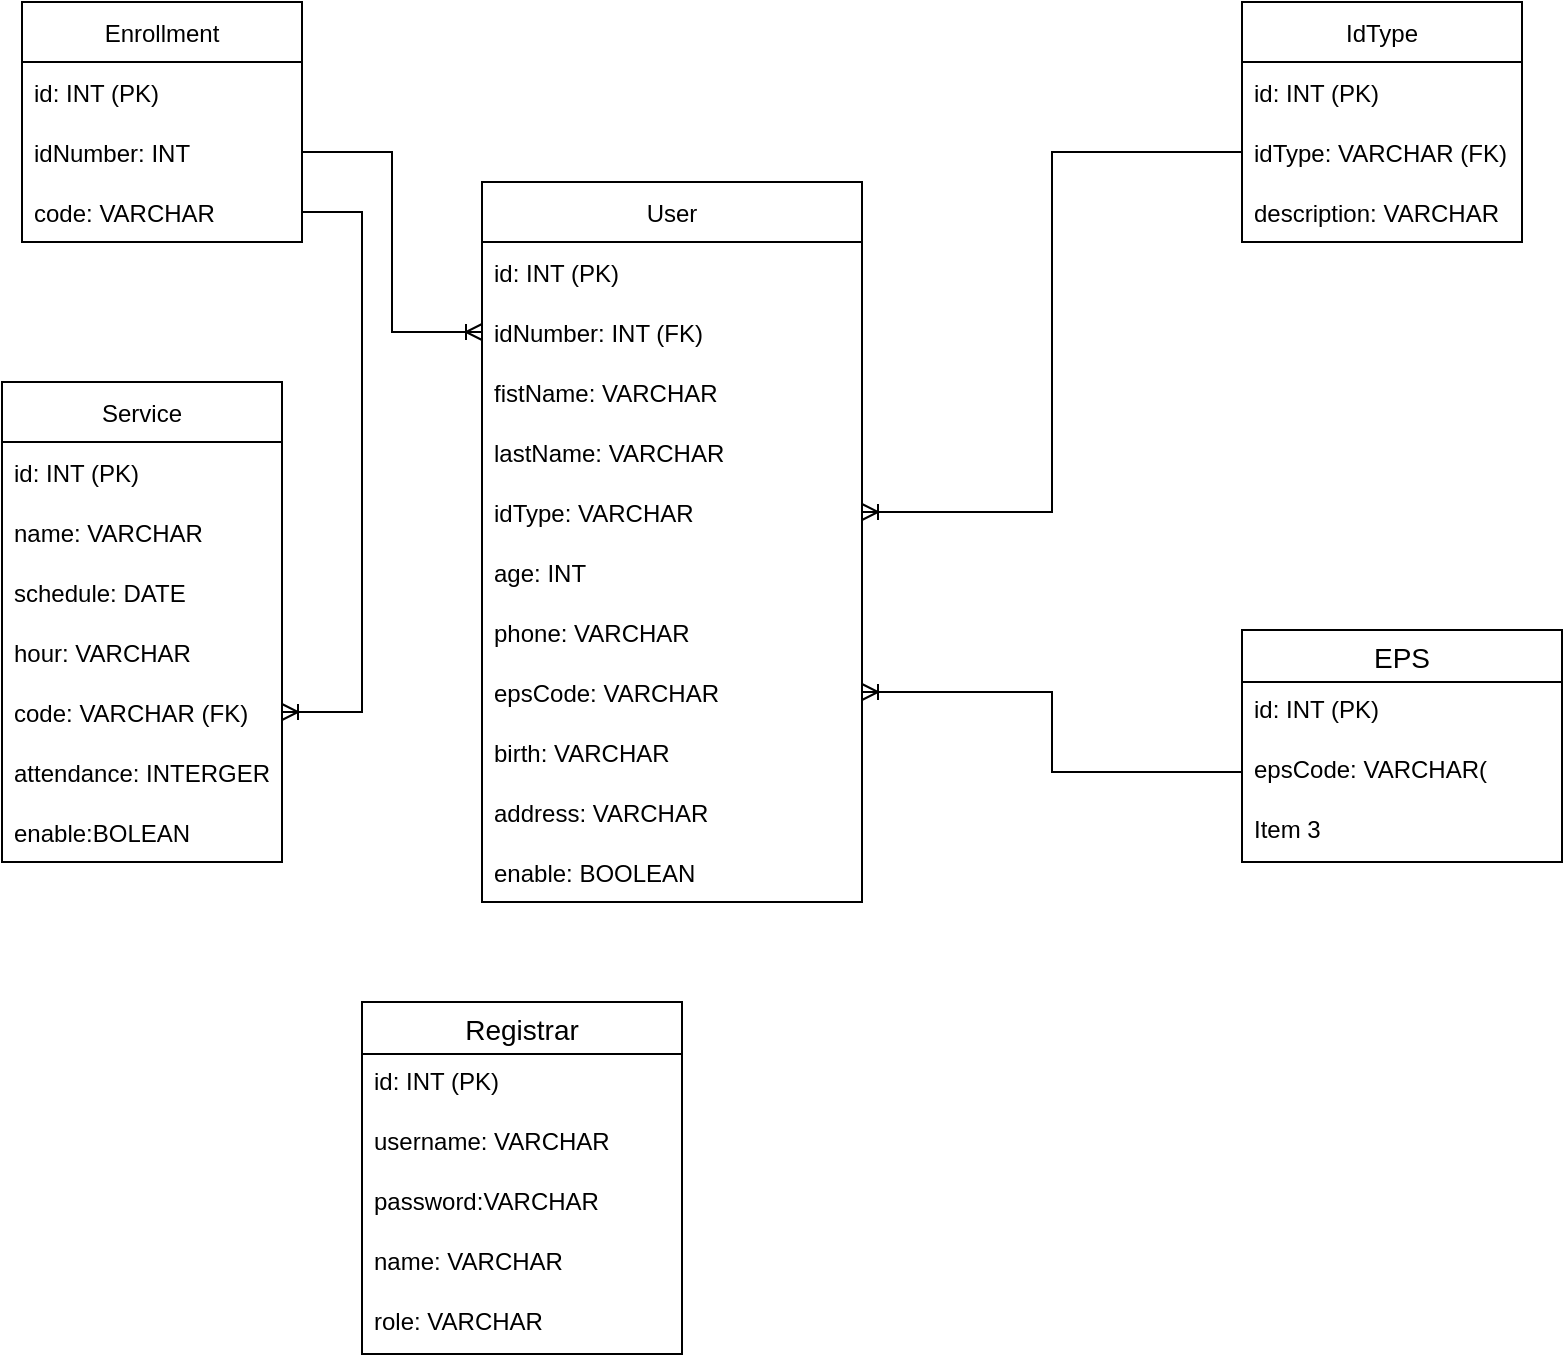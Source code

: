 <mxfile version="15.4.3" type="device"><diagram id="PCqkrT5tQFzQaadp6Cia" name="Page-1"><mxGraphModel dx="1102" dy="609" grid="1" gridSize="10" guides="1" tooltips="1" connect="1" arrows="1" fold="1" page="1" pageScale="1" pageWidth="827" pageHeight="1169" math="0" shadow="0"><root><mxCell id="0"/><mxCell id="1" parent="0"/><mxCell id="ZXxRpKYOMVrACz2pu9qh-1" value="User" style="swimlane;fontStyle=0;childLayout=stackLayout;horizontal=1;startSize=30;horizontalStack=0;resizeParent=1;resizeParentMax=0;resizeLast=0;collapsible=1;marginBottom=0;" parent="1" vertex="1"><mxGeometry x="260" y="120" width="190" height="360" as="geometry"><mxRectangle x="340" y="260" width="60" height="30" as="alternateBounds"/></mxGeometry></mxCell><mxCell id="jz2ifAdX_WxSJopDc1PO-10" value="id: INT (PK)" style="text;strokeColor=none;fillColor=none;align=left;verticalAlign=middle;spacingLeft=4;spacingRight=4;overflow=hidden;points=[[0,0.5],[1,0.5]];portConstraint=eastwest;rotatable=0;" vertex="1" parent="ZXxRpKYOMVrACz2pu9qh-1"><mxGeometry y="30" width="190" height="30" as="geometry"/></mxCell><mxCell id="ZXxRpKYOMVrACz2pu9qh-2" value="idNumber: INT (FK)" style="text;strokeColor=none;fillColor=none;align=left;verticalAlign=middle;spacingLeft=4;spacingRight=4;overflow=hidden;points=[[0,0.5],[1,0.5]];portConstraint=eastwest;rotatable=0;" parent="ZXxRpKYOMVrACz2pu9qh-1" vertex="1"><mxGeometry y="60" width="190" height="30" as="geometry"/></mxCell><mxCell id="ZXxRpKYOMVrACz2pu9qh-3" value="fistName: VARCHAR               " style="text;strokeColor=none;fillColor=none;align=left;verticalAlign=middle;spacingLeft=4;spacingRight=4;overflow=hidden;points=[[0,0.5],[1,0.5]];portConstraint=eastwest;rotatable=0;" parent="ZXxRpKYOMVrACz2pu9qh-1" vertex="1"><mxGeometry y="90" width="190" height="30" as="geometry"/></mxCell><mxCell id="ZXxRpKYOMVrACz2pu9qh-4" value="lastName: VARCHAR" style="text;strokeColor=none;fillColor=none;align=left;verticalAlign=middle;spacingLeft=4;spacingRight=4;overflow=hidden;points=[[0,0.5],[1,0.5]];portConstraint=eastwest;rotatable=0;" parent="ZXxRpKYOMVrACz2pu9qh-1" vertex="1"><mxGeometry y="120" width="190" height="30" as="geometry"/></mxCell><mxCell id="ZXxRpKYOMVrACz2pu9qh-37" value="idType: VARCHAR" style="text;strokeColor=none;fillColor=none;align=left;verticalAlign=middle;spacingLeft=4;spacingRight=4;overflow=hidden;points=[[0,0.5],[1,0.5]];portConstraint=eastwest;rotatable=0;" parent="ZXxRpKYOMVrACz2pu9qh-1" vertex="1"><mxGeometry y="150" width="190" height="30" as="geometry"/></mxCell><mxCell id="ZXxRpKYOMVrACz2pu9qh-14" value="age: INT" style="text;strokeColor=none;fillColor=none;align=left;verticalAlign=middle;spacingLeft=4;spacingRight=4;overflow=hidden;points=[[0,0.5],[1,0.5]];portConstraint=eastwest;rotatable=0;" parent="ZXxRpKYOMVrACz2pu9qh-1" vertex="1"><mxGeometry y="180" width="190" height="30" as="geometry"/></mxCell><mxCell id="ZXxRpKYOMVrACz2pu9qh-13" value="phone: VARCHAR" style="text;strokeColor=none;fillColor=none;align=left;verticalAlign=middle;spacingLeft=4;spacingRight=4;overflow=hidden;points=[[0,0.5],[1,0.5]];portConstraint=eastwest;rotatable=0;" parent="ZXxRpKYOMVrACz2pu9qh-1" vertex="1"><mxGeometry y="210" width="190" height="30" as="geometry"/></mxCell><mxCell id="ZXxRpKYOMVrACz2pu9qh-36" value="epsCode: VARCHAR" style="text;strokeColor=none;fillColor=none;align=left;verticalAlign=middle;spacingLeft=4;spacingRight=4;overflow=hidden;points=[[0,0.5],[1,0.5]];portConstraint=eastwest;rotatable=0;" parent="ZXxRpKYOMVrACz2pu9qh-1" vertex="1"><mxGeometry y="240" width="190" height="30" as="geometry"/></mxCell><mxCell id="ZXxRpKYOMVrACz2pu9qh-16" value="birth: VARCHAR" style="text;strokeColor=none;fillColor=none;align=left;verticalAlign=middle;spacingLeft=4;spacingRight=4;overflow=hidden;points=[[0,0.5],[1,0.5]];portConstraint=eastwest;rotatable=0;" parent="ZXxRpKYOMVrACz2pu9qh-1" vertex="1"><mxGeometry y="270" width="190" height="30" as="geometry"/></mxCell><mxCell id="ZXxRpKYOMVrACz2pu9qh-17" value="address: VARCHAR" style="text;strokeColor=none;fillColor=none;align=left;verticalAlign=middle;spacingLeft=4;spacingRight=4;overflow=hidden;points=[[0,0.5],[1,0.5]];portConstraint=eastwest;rotatable=0;" parent="ZXxRpKYOMVrACz2pu9qh-1" vertex="1"><mxGeometry y="300" width="190" height="30" as="geometry"/></mxCell><mxCell id="ZXxRpKYOMVrACz2pu9qh-18" value="enable: BOOLEAN" style="text;strokeColor=none;fillColor=none;align=left;verticalAlign=middle;spacingLeft=4;spacingRight=4;overflow=hidden;points=[[0,0.5],[1,0.5]];portConstraint=eastwest;rotatable=0;" parent="ZXxRpKYOMVrACz2pu9qh-1" vertex="1"><mxGeometry y="330" width="190" height="30" as="geometry"/></mxCell><mxCell id="ZXxRpKYOMVrACz2pu9qh-19" value="Service" style="swimlane;fontStyle=0;childLayout=stackLayout;horizontal=1;startSize=30;horizontalStack=0;resizeParent=1;resizeParentMax=0;resizeLast=0;collapsible=1;marginBottom=0;" parent="1" vertex="1"><mxGeometry x="20" y="220" width="140" height="240" as="geometry"/></mxCell><mxCell id="ZXxRpKYOMVrACz2pu9qh-20" value="id: INT (PK)" style="text;strokeColor=none;fillColor=none;align=left;verticalAlign=middle;spacingLeft=4;spacingRight=4;overflow=hidden;points=[[0,0.5],[1,0.5]];portConstraint=eastwest;rotatable=0;" parent="ZXxRpKYOMVrACz2pu9qh-19" vertex="1"><mxGeometry y="30" width="140" height="30" as="geometry"/></mxCell><mxCell id="ZXxRpKYOMVrACz2pu9qh-21" value="name: VARCHAR" style="text;strokeColor=none;fillColor=none;align=left;verticalAlign=middle;spacingLeft=4;spacingRight=4;overflow=hidden;points=[[0,0.5],[1,0.5]];portConstraint=eastwest;rotatable=0;" parent="ZXxRpKYOMVrACz2pu9qh-19" vertex="1"><mxGeometry y="60" width="140" height="30" as="geometry"/></mxCell><mxCell id="ZXxRpKYOMVrACz2pu9qh-22" value="schedule: DATE" style="text;strokeColor=none;fillColor=none;align=left;verticalAlign=middle;spacingLeft=4;spacingRight=4;overflow=hidden;points=[[0,0.5],[1,0.5]];portConstraint=eastwest;rotatable=0;" parent="ZXxRpKYOMVrACz2pu9qh-19" vertex="1"><mxGeometry y="90" width="140" height="30" as="geometry"/></mxCell><mxCell id="ZXxRpKYOMVrACz2pu9qh-23" value="hour: VARCHAR" style="text;strokeColor=none;fillColor=none;align=left;verticalAlign=middle;spacingLeft=4;spacingRight=4;overflow=hidden;points=[[0,0.5],[1,0.5]];portConstraint=eastwest;rotatable=0;" parent="ZXxRpKYOMVrACz2pu9qh-19" vertex="1"><mxGeometry y="120" width="140" height="30" as="geometry"/></mxCell><mxCell id="ZXxRpKYOMVrACz2pu9qh-26" value="code: VARCHAR (FK)" style="text;strokeColor=none;fillColor=none;align=left;verticalAlign=middle;spacingLeft=4;spacingRight=4;overflow=hidden;points=[[0,0.5],[1,0.5]];portConstraint=eastwest;rotatable=0;" parent="ZXxRpKYOMVrACz2pu9qh-19" vertex="1"><mxGeometry y="150" width="140" height="30" as="geometry"/></mxCell><mxCell id="ZXxRpKYOMVrACz2pu9qh-24" value="attendance: INTERGER" style="text;strokeColor=none;fillColor=none;align=left;verticalAlign=middle;spacingLeft=4;spacingRight=4;overflow=hidden;points=[[0,0.5],[1,0.5]];portConstraint=eastwest;rotatable=0;" parent="ZXxRpKYOMVrACz2pu9qh-19" vertex="1"><mxGeometry y="180" width="140" height="30" as="geometry"/></mxCell><mxCell id="ZXxRpKYOMVrACz2pu9qh-25" value="enable:BOLEAN" style="text;strokeColor=none;fillColor=none;align=left;verticalAlign=middle;spacingLeft=4;spacingRight=4;overflow=hidden;points=[[0,0.5],[1,0.5]];portConstraint=eastwest;rotatable=0;" parent="ZXxRpKYOMVrACz2pu9qh-19" vertex="1"><mxGeometry y="210" width="140" height="30" as="geometry"/></mxCell><mxCell id="ZXxRpKYOMVrACz2pu9qh-27" value="IdType" style="swimlane;fontStyle=0;childLayout=stackLayout;horizontal=1;startSize=30;horizontalStack=0;resizeParent=1;resizeParentMax=0;resizeLast=0;collapsible=1;marginBottom=0;" parent="1" vertex="1"><mxGeometry x="640" y="30" width="140" height="120" as="geometry"/></mxCell><mxCell id="ZXxRpKYOMVrACz2pu9qh-28" value="id: INT (PK)" style="text;strokeColor=none;fillColor=none;align=left;verticalAlign=middle;spacingLeft=4;spacingRight=4;overflow=hidden;points=[[0,0.5],[1,0.5]];portConstraint=eastwest;rotatable=0;" parent="ZXxRpKYOMVrACz2pu9qh-27" vertex="1"><mxGeometry y="30" width="140" height="30" as="geometry"/></mxCell><mxCell id="ZXxRpKYOMVrACz2pu9qh-29" value="idType: VARCHAR (FK)" style="text;strokeColor=none;fillColor=none;align=left;verticalAlign=middle;spacingLeft=4;spacingRight=4;overflow=hidden;points=[[0,0.5],[1,0.5]];portConstraint=eastwest;rotatable=0;" parent="ZXxRpKYOMVrACz2pu9qh-27" vertex="1"><mxGeometry y="60" width="140" height="30" as="geometry"/></mxCell><mxCell id="ZXxRpKYOMVrACz2pu9qh-30" value="description: VARCHAR" style="text;strokeColor=none;fillColor=none;align=left;verticalAlign=middle;spacingLeft=4;spacingRight=4;overflow=hidden;points=[[0,0.5],[1,0.5]];portConstraint=eastwest;rotatable=0;" parent="ZXxRpKYOMVrACz2pu9qh-27" vertex="1"><mxGeometry y="90" width="140" height="30" as="geometry"/></mxCell><mxCell id="ZXxRpKYOMVrACz2pu9qh-38" value="EPS" style="swimlane;fontStyle=0;childLayout=stackLayout;horizontal=1;startSize=26;horizontalStack=0;resizeParent=1;resizeParentMax=0;resizeLast=0;collapsible=1;marginBottom=0;align=center;fontSize=14;" parent="1" vertex="1"><mxGeometry x="640" y="344" width="160" height="116" as="geometry"/></mxCell><mxCell id="ZXxRpKYOMVrACz2pu9qh-39" value="id: INT (PK)" style="text;strokeColor=none;fillColor=none;spacingLeft=4;spacingRight=4;overflow=hidden;rotatable=0;points=[[0,0.5],[1,0.5]];portConstraint=eastwest;fontSize=12;" parent="ZXxRpKYOMVrACz2pu9qh-38" vertex="1"><mxGeometry y="26" width="160" height="30" as="geometry"/></mxCell><mxCell id="ZXxRpKYOMVrACz2pu9qh-40" value="epsCode: VARCHAR(" style="text;strokeColor=none;fillColor=none;spacingLeft=4;spacingRight=4;overflow=hidden;rotatable=0;points=[[0,0.5],[1,0.5]];portConstraint=eastwest;fontSize=12;" parent="ZXxRpKYOMVrACz2pu9qh-38" vertex="1"><mxGeometry y="56" width="160" height="30" as="geometry"/></mxCell><mxCell id="ZXxRpKYOMVrACz2pu9qh-41" value="Item 3" style="text;strokeColor=none;fillColor=none;spacingLeft=4;spacingRight=4;overflow=hidden;rotatable=0;points=[[0,0.5],[1,0.5]];portConstraint=eastwest;fontSize=12;" parent="ZXxRpKYOMVrACz2pu9qh-38" vertex="1"><mxGeometry y="86" width="160" height="30" as="geometry"/></mxCell><mxCell id="ZXxRpKYOMVrACz2pu9qh-46" value="Registrar" style="swimlane;fontStyle=0;childLayout=stackLayout;horizontal=1;startSize=26;horizontalStack=0;resizeParent=1;resizeParentMax=0;resizeLast=0;collapsible=1;marginBottom=0;align=center;fontSize=14;" parent="1" vertex="1"><mxGeometry x="200" y="530" width="160" height="176" as="geometry"/></mxCell><mxCell id="jz2ifAdX_WxSJopDc1PO-1" value="id: INT (PK)" style="text;strokeColor=none;fillColor=none;spacingLeft=4;spacingRight=4;overflow=hidden;rotatable=0;points=[[0,0.5],[1,0.5]];portConstraint=eastwest;fontSize=12;" vertex="1" parent="ZXxRpKYOMVrACz2pu9qh-46"><mxGeometry y="26" width="160" height="30" as="geometry"/></mxCell><mxCell id="ZXxRpKYOMVrACz2pu9qh-47" value="username: VARCHAR" style="text;strokeColor=none;fillColor=none;spacingLeft=4;spacingRight=4;overflow=hidden;rotatable=0;points=[[0,0.5],[1,0.5]];portConstraint=eastwest;fontSize=12;" parent="ZXxRpKYOMVrACz2pu9qh-46" vertex="1"><mxGeometry y="56" width="160" height="30" as="geometry"/></mxCell><mxCell id="ZXxRpKYOMVrACz2pu9qh-48" value="password:VARCHAR" style="text;strokeColor=none;fillColor=none;spacingLeft=4;spacingRight=4;overflow=hidden;rotatable=0;points=[[0,0.5],[1,0.5]];portConstraint=eastwest;fontSize=12;" parent="ZXxRpKYOMVrACz2pu9qh-46" vertex="1"><mxGeometry y="86" width="160" height="30" as="geometry"/></mxCell><mxCell id="ZXxRpKYOMVrACz2pu9qh-49" value="name: VARCHAR" style="text;strokeColor=none;fillColor=none;spacingLeft=4;spacingRight=4;overflow=hidden;rotatable=0;points=[[0,0.5],[1,0.5]];portConstraint=eastwest;fontSize=12;" parent="ZXxRpKYOMVrACz2pu9qh-46" vertex="1"><mxGeometry y="116" width="160" height="30" as="geometry"/></mxCell><mxCell id="jz2ifAdX_WxSJopDc1PO-2" value="role: VARCHAR" style="text;strokeColor=none;fillColor=none;spacingLeft=4;spacingRight=4;overflow=hidden;rotatable=0;points=[[0,0.5],[1,0.5]];portConstraint=eastwest;fontSize=12;" vertex="1" parent="ZXxRpKYOMVrACz2pu9qh-46"><mxGeometry y="146" width="160" height="30" as="geometry"/></mxCell><mxCell id="jz2ifAdX_WxSJopDc1PO-3" value="Enrollment" style="swimlane;fontStyle=0;childLayout=stackLayout;horizontal=1;startSize=30;horizontalStack=0;resizeParent=1;resizeParentMax=0;resizeLast=0;collapsible=1;marginBottom=0;" vertex="1" parent="1"><mxGeometry x="30" y="30" width="140" height="120" as="geometry"/></mxCell><mxCell id="jz2ifAdX_WxSJopDc1PO-9" value="id: INT (PK)" style="text;strokeColor=none;fillColor=none;align=left;verticalAlign=middle;spacingLeft=4;spacingRight=4;overflow=hidden;points=[[0,0.5],[1,0.5]];portConstraint=eastwest;rotatable=0;" vertex="1" parent="jz2ifAdX_WxSJopDc1PO-3"><mxGeometry y="30" width="140" height="30" as="geometry"/></mxCell><mxCell id="jz2ifAdX_WxSJopDc1PO-4" value="idNumber: INT " style="text;strokeColor=none;fillColor=none;align=left;verticalAlign=middle;spacingLeft=4;spacingRight=4;overflow=hidden;points=[[0,0.5],[1,0.5]];portConstraint=eastwest;rotatable=0;" vertex="1" parent="jz2ifAdX_WxSJopDc1PO-3"><mxGeometry y="60" width="140" height="30" as="geometry"/></mxCell><mxCell id="jz2ifAdX_WxSJopDc1PO-5" value="code: VARCHAR " style="text;strokeColor=none;fillColor=none;align=left;verticalAlign=middle;spacingLeft=4;spacingRight=4;overflow=hidden;points=[[0,0.5],[1,0.5]];portConstraint=eastwest;rotatable=0;" vertex="1" parent="jz2ifAdX_WxSJopDc1PO-3"><mxGeometry y="90" width="140" height="30" as="geometry"/></mxCell><mxCell id="jz2ifAdX_WxSJopDc1PO-14" value="" style="edgeStyle=orthogonalEdgeStyle;fontSize=12;html=1;endArrow=ERoneToMany;rounded=0;exitX=1;exitY=0.5;exitDx=0;exitDy=0;entryX=0;entryY=0.5;entryDx=0;entryDy=0;" edge="1" parent="1" source="jz2ifAdX_WxSJopDc1PO-4" target="ZXxRpKYOMVrACz2pu9qh-2"><mxGeometry width="100" height="100" relative="1" as="geometry"><mxPoint x="360" y="400" as="sourcePoint"/><mxPoint x="230" y="160" as="targetPoint"/></mxGeometry></mxCell><mxCell id="jz2ifAdX_WxSJopDc1PO-15" value="" style="edgeStyle=orthogonalEdgeStyle;fontSize=12;html=1;endArrow=ERoneToMany;rounded=0;exitX=1;exitY=0.5;exitDx=0;exitDy=0;entryX=1;entryY=0.5;entryDx=0;entryDy=0;" edge="1" parent="1" source="jz2ifAdX_WxSJopDc1PO-5" target="ZXxRpKYOMVrACz2pu9qh-26"><mxGeometry width="100" height="100" relative="1" as="geometry"><mxPoint x="180" y="115" as="sourcePoint"/><mxPoint x="270" y="205" as="targetPoint"/><Array as="points"><mxPoint x="200" y="135"/><mxPoint x="200" y="385"/></Array></mxGeometry></mxCell><mxCell id="jz2ifAdX_WxSJopDc1PO-16" value="" style="edgeStyle=orthogonalEdgeStyle;fontSize=12;html=1;endArrow=ERoneToMany;rounded=0;exitX=0;exitY=0.5;exitDx=0;exitDy=0;entryX=1;entryY=0.5;entryDx=0;entryDy=0;" edge="1" parent="1" source="ZXxRpKYOMVrACz2pu9qh-29" target="ZXxRpKYOMVrACz2pu9qh-37"><mxGeometry width="100" height="100" relative="1" as="geometry"><mxPoint x="460" y="160" as="sourcePoint"/><mxPoint x="550" y="250" as="targetPoint"/></mxGeometry></mxCell><mxCell id="jz2ifAdX_WxSJopDc1PO-17" value="" style="edgeStyle=orthogonalEdgeStyle;fontSize=12;html=1;endArrow=ERoneToMany;rounded=0;exitX=0;exitY=0.5;exitDx=0;exitDy=0;entryX=1;entryY=0.5;entryDx=0;entryDy=0;" edge="1" parent="1" source="ZXxRpKYOMVrACz2pu9qh-40" target="ZXxRpKYOMVrACz2pu9qh-36"><mxGeometry width="100" height="100" relative="1" as="geometry"><mxPoint x="760" y="280" as="sourcePoint"/><mxPoint x="570" y="460" as="targetPoint"/></mxGeometry></mxCell></root></mxGraphModel></diagram></mxfile>